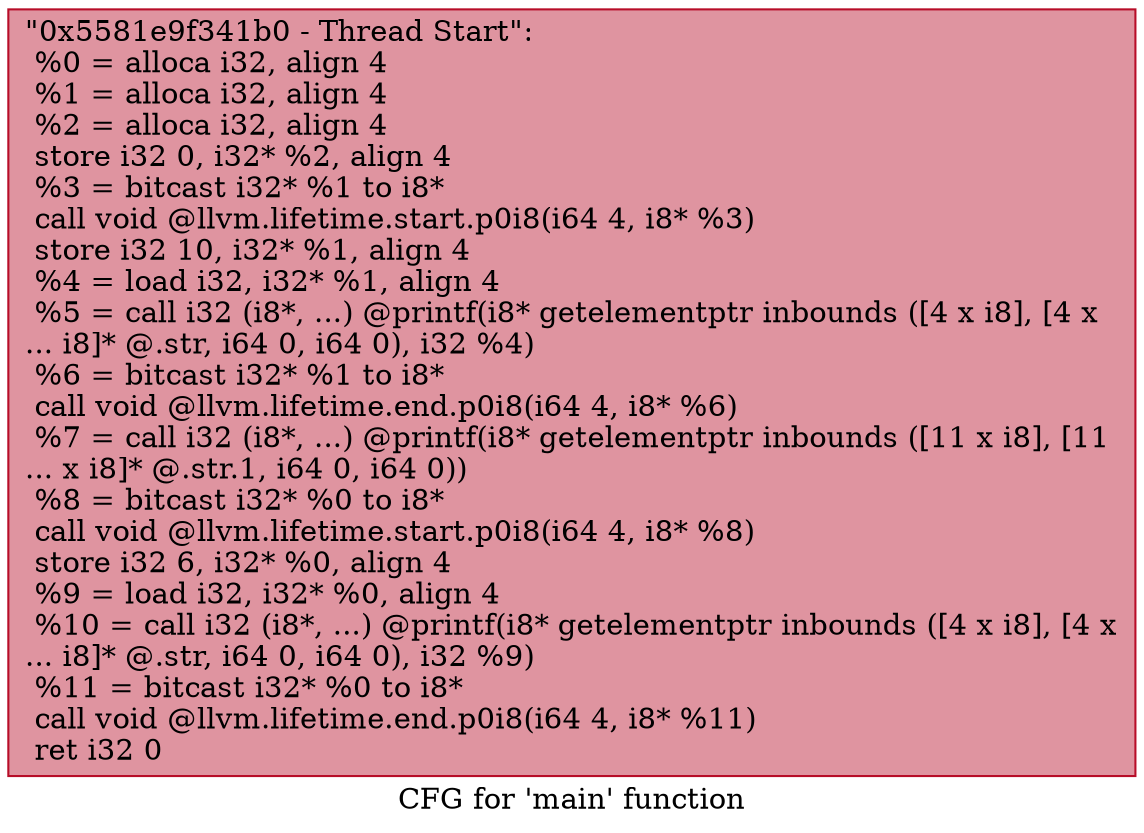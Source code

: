 digraph "CFG for 'main' function" {
	label="CFG for 'main' function";

	Node0x5581e9f341b0 [shape=record,color="#b70d28ff", style=filled, fillcolor="#b70d2870",label="{\"0x5581e9f341b0 - Thread Start\":\l  %0 = alloca i32, align 4\l  %1 = alloca i32, align 4\l  %2 = alloca i32, align 4\l  store i32 0, i32* %2, align 4\l  %3 = bitcast i32* %1 to i8*\l  call void @llvm.lifetime.start.p0i8(i64 4, i8* %3)\l  store i32 10, i32* %1, align 4\l  %4 = load i32, i32* %1, align 4\l  %5 = call i32 (i8*, ...) @printf(i8* getelementptr inbounds ([4 x i8], [4 x\l... i8]* @.str, i64 0, i64 0), i32 %4)\l  %6 = bitcast i32* %1 to i8*\l  call void @llvm.lifetime.end.p0i8(i64 4, i8* %6)\l  %7 = call i32 (i8*, ...) @printf(i8* getelementptr inbounds ([11 x i8], [11\l... x i8]* @.str.1, i64 0, i64 0))\l  %8 = bitcast i32* %0 to i8*\l  call void @llvm.lifetime.start.p0i8(i64 4, i8* %8)\l  store i32 6, i32* %0, align 4\l  %9 = load i32, i32* %0, align 4\l  %10 = call i32 (i8*, ...) @printf(i8* getelementptr inbounds ([4 x i8], [4 x\l... i8]* @.str, i64 0, i64 0), i32 %9)\l  %11 = bitcast i32* %0 to i8*\l  call void @llvm.lifetime.end.p0i8(i64 4, i8* %11)\l  ret i32 0\l}"];
}
